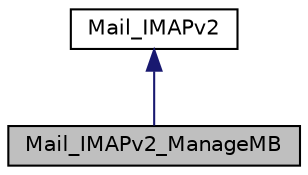 digraph "Mail_IMAPv2_ManageMB"
{
 // LATEX_PDF_SIZE
  edge [fontname="Helvetica",fontsize="10",labelfontname="Helvetica",labelfontsize="10"];
  node [fontname="Helvetica",fontsize="10",shape=record];
  Node1 [label="Mail_IMAPv2_ManageMB",height=0.2,width=0.4,color="black", fillcolor="grey75", style="filled", fontcolor="black",tooltip=" "];
  Node2 -> Node1 [dir="back",color="midnightblue",fontsize="10",style="solid",fontname="Helvetica"];
  Node2 [label="Mail_IMAPv2",height=0.2,width=0.4,color="black", fillcolor="white", style="filled",URL="$classMail__IMAPv2.html",tooltip=" "];
}
